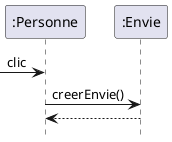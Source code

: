 
@startuml

hide footbox

participant ":Personne" As Per
participant ":Envie" As E

[-> Per : clic
Per -> E : creerEnvie()
E --> Per :

@enduml

